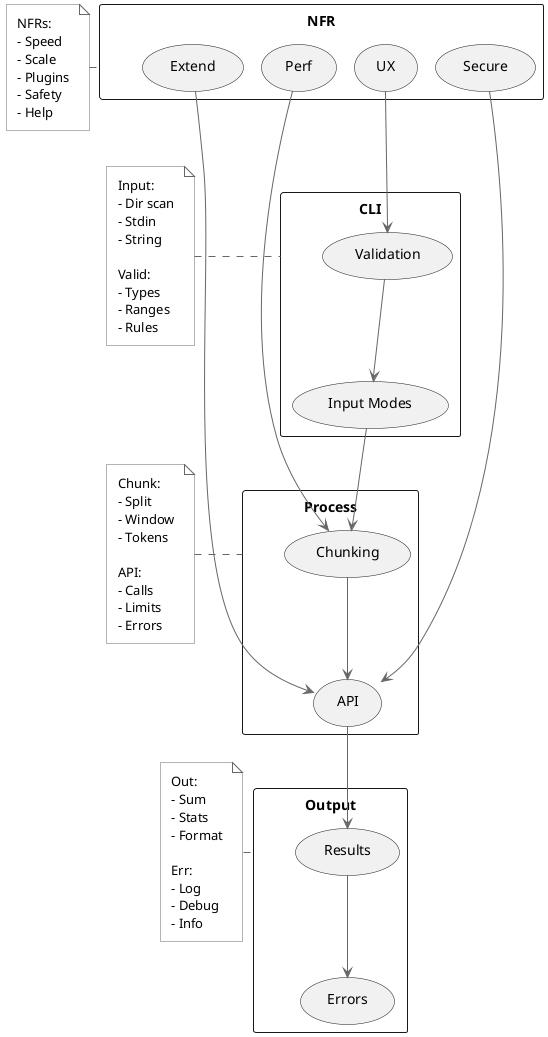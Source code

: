 @startuml cllm_requirements

!pragma layout smetana
skinparam {
    BackgroundColor White
    ArrowColor #666666
    BorderColor #666666
    NoteBorderColor #666666
    NoteBackgroundColor White
    MaxMessageSize 50
    WrapWidth 100
    PackageStyle rectangle
    Padding 5
    Ranksep 20
    Nodesep 30
}

together {
    rectangle "CLI" as CLI {
        usecase "Input Modes" as UC1
        usecase "Validation" as UC2
    }
    note left of CLI
        Input:
        - Dir scan
        - Stdin
        - String
        
        Valid:
        - Types
        - Ranges
        - Rules
    end note
}

together {
    rectangle "Process" as PROC {
        usecase "Chunking" as UC3
        usecase "API" as UC4
    }
    note left of PROC
        Chunk:
        - Split
        - Window
        - Tokens
        
        API:
        - Calls
        - Limits
        - Errors
    end note
}

together {
    rectangle "Output" as OUT {
        usecase "Results" as UC5
        usecase "Errors" as UC6
    }
    note left of OUT
        Out:
        - Sum
        - Stats
        - Format
        
        Err:
        - Log
        - Debug
        - Info
    end note
}

together {
    rectangle "NFR" as NFR {
        usecase "Perf" as UC7
        usecase "Extend" as UC8
        usecase "Secure" as UC9
        usecase "UX" as UC10
    }
    note left of NFR
        NFRs:
        - Speed
        - Scale
        - Plugins
        - Safety
        - Help
    end note
}

' Flow
UC1 -down-> UC3
UC2 -down-> UC1
UC3 -down-> UC4
UC4 -down-> UC5
UC5 -down-> UC6

' Links
UC7 --> UC3
UC8 --> UC4
UC9 --> UC4
UC10 --> UC2

@enduml 